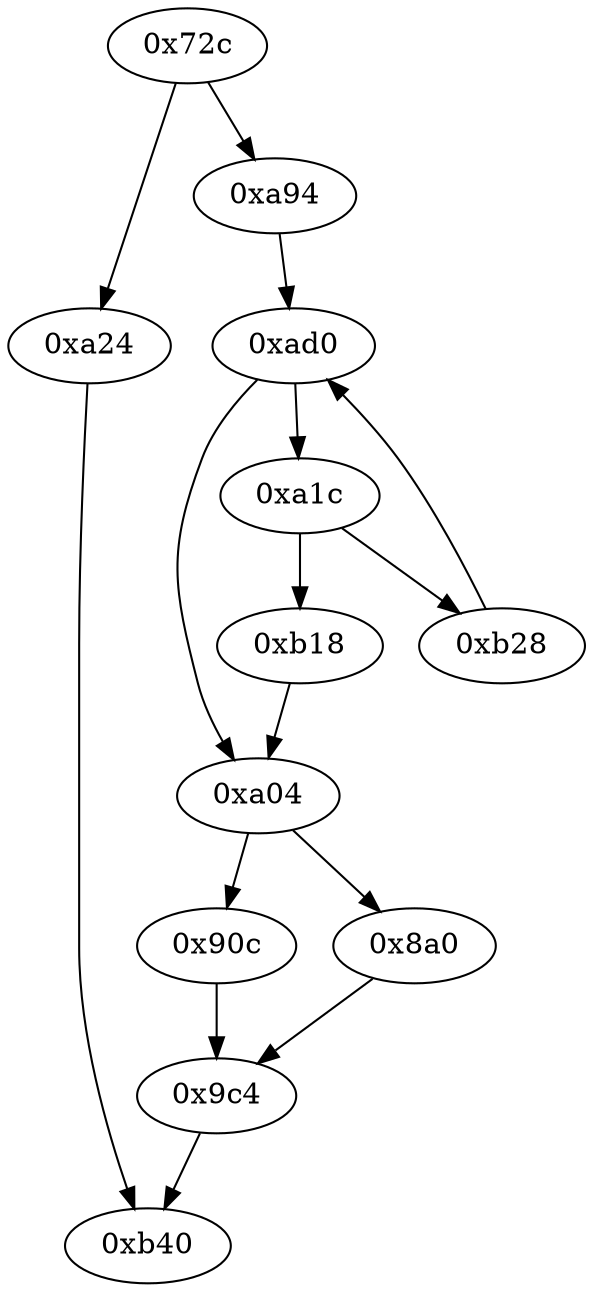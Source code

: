 strict digraph "" {
	graph ["edge"="{}",
		file="/Users/mark/Documents//论文//第二篇论文//2018-08-24交论文后的备份/2019/CFG/basic-algorithms/prime/1836_recovered.dot",
		"graph"="{u'file': u'/Users/mark/Documents//\u8bba\u6587//\u7b2c\u4e8c\u7bc7\u8bba\u6587//2018-08-24\u4ea4\u8bba\u6587\u540e\u7684\u5907\u4efd/\
2019/CFG/basic-algorithms/prime/1836_recovered.dot'}",
		"node"="{u'opcode': u''}"
	];
	"0xa04"	 [opcode="[u'ldr', u'ldr', u'ldr', u'cmp', u'mov', u'b']"];
	"0x8a0"	 [opcode="[u'ldr', u'ldr', u'bl', u'ldr', u'b']"];
	"0xa04" -> "0x8a0";
	"0x90c"	 [opcode="[u'ldr', u'mov', u'bl', u'ldr', u'b']"];
	"0xa04" -> "0x90c";
	"0xa1c"	 [opcode="[u'ldr', u'b']"];
	"0xb28"	 [opcode="[u'ldr', u'add', u'str', u'ldr', u'b']"];
	"0xa1c" -> "0xb28";
	"0xb18"	 [opcode="[u'mov', u'mov', u'str', u'b']"];
	"0xa1c" -> "0xb18";
	"0xad0"	 [opcode="[u'ldr', u'str', u'ldr', u'ldr', u'ldr', u'add', u'cmp', u'mov', u'mov', u'str', u'b']"];
	"0xb28" -> "0xad0";
	"0xa24"	 [opcode="[u'mov', u'mov', u'b']"];
	"0xb40"	 [opcode="[u'ldr', u'ldr', u'ldr', u'ldr', u'sub', u'mov', u'sub', u'pop']"];
	"0xa24" -> "0xb40";
	"0x72c"	 [opcode="[u'push', u'add', u'sub', u'str', u'ldr', u'mov', u'ldr', u'ldr', u'str', u'ldr', u'ldr', u'ldr', u'ldr', u'ldr', u'ldr', u'add', \
u'ldr', u'add', u'str', u'str', u'str', u'b']"];
	"0x72c" -> "0xa24";
	"0xa94"	 [opcode="[u'sub', u'str', u'ldr', u'ldr', u'b']"];
	"0x72c" -> "0xa94";
	"0xb18" -> "0xa04";
	"0x9c4"	 [opcode="[u'ldr', u'ldr', u'b']"];
	"0x9c4" -> "0xb40";
	"0x8a0" -> "0x9c4";
	"0xa94" -> "0xad0";
	"0xad0" -> "0xa04";
	"0xad0" -> "0xa1c";
	"0x90c" -> "0x9c4";
}
